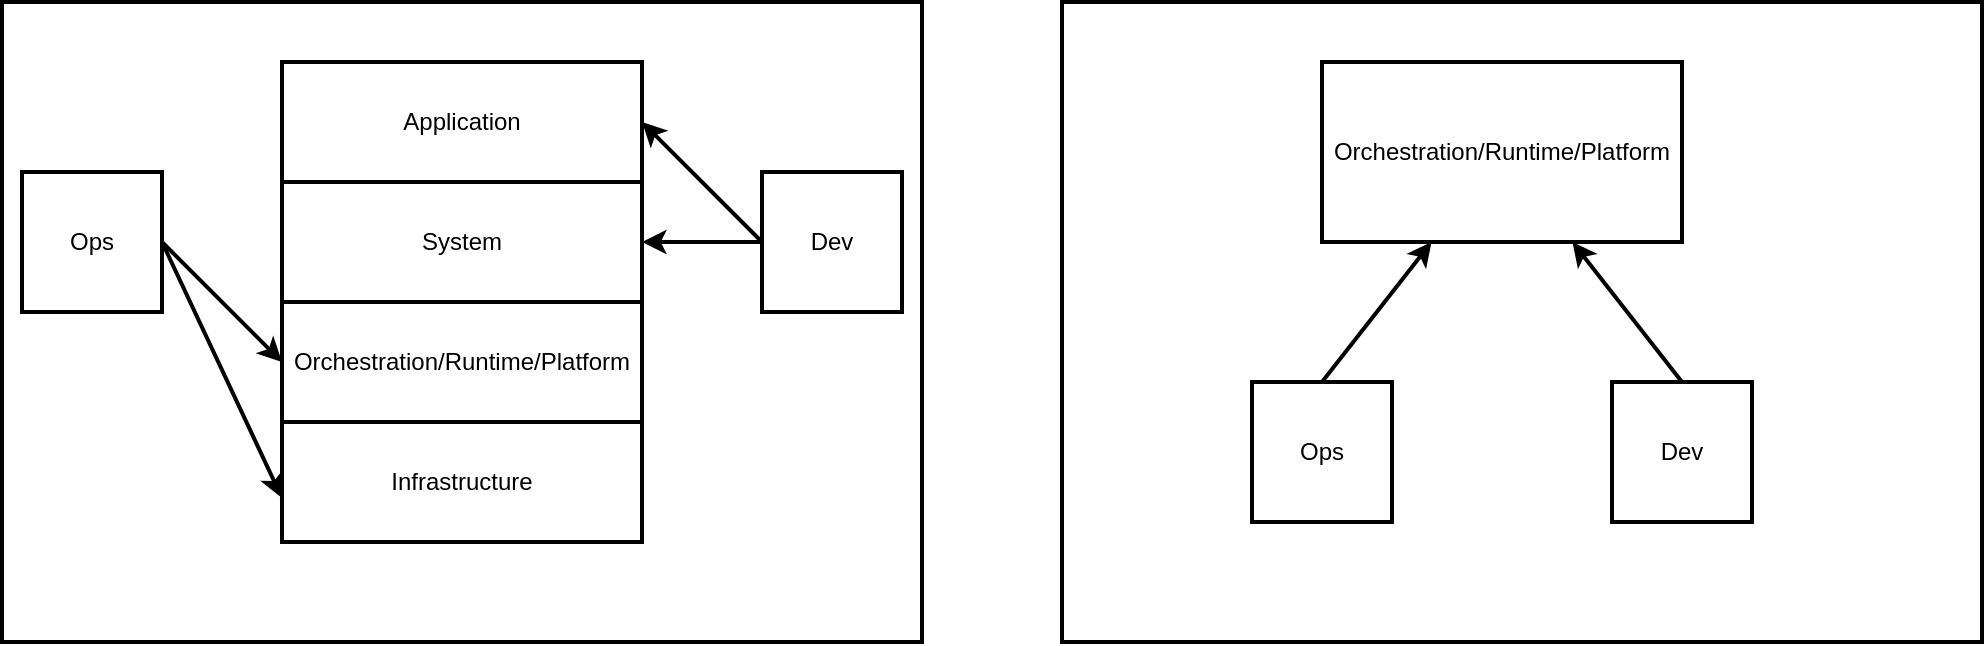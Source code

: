 <mxfile version="11.0.7" type="device"><diagram id="Cpgwy4XeEoNtzafaPf1o" name="Page-1"><mxGraphModel dx="1877" dy="541" grid="1" gridSize="10" guides="1" tooltips="1" connect="1" arrows="1" fold="1" page="1" pageScale="1" pageWidth="850" pageHeight="1100" math="0" shadow="0"><root><mxCell id="0"/><mxCell id="1" parent="0"/><mxCell id="UVQAkVfyHg7cfnGuO7Qb-20" value="" style="rounded=0;whiteSpace=wrap;html=1;strokeWidth=2;" parent="1" vertex="1"><mxGeometry x="470" y="110" width="460" height="320" as="geometry"/></mxCell><mxCell id="UVQAkVfyHg7cfnGuO7Qb-19" value="d" style="rounded=0;whiteSpace=wrap;html=1;strokeWidth=2;" parent="1" vertex="1"><mxGeometry x="-60" y="110" width="460" height="320" as="geometry"/></mxCell><mxCell id="UVQAkVfyHg7cfnGuO7Qb-1" value="System" style="rounded=0;whiteSpace=wrap;html=1;strokeWidth=2;" parent="1" vertex="1"><mxGeometry x="80" y="200" width="180" height="60" as="geometry"/></mxCell><mxCell id="UVQAkVfyHg7cfnGuO7Qb-2" value="Application" style="rounded=0;whiteSpace=wrap;html=1;strokeWidth=2;" parent="1" vertex="1"><mxGeometry x="80" y="140" width="180" height="60" as="geometry"/></mxCell><mxCell id="UVQAkVfyHg7cfnGuO7Qb-3" value="Ops" style="whiteSpace=wrap;html=1;aspect=fixed;strokeWidth=2;" parent="1" vertex="1"><mxGeometry x="-50" y="195" width="70" height="70" as="geometry"/></mxCell><mxCell id="UVQAkVfyHg7cfnGuO7Qb-4" value="Dev" style="whiteSpace=wrap;html=1;aspect=fixed;strokeWidth=2;" parent="1" vertex="1"><mxGeometry x="320" y="195" width="70" height="70" as="geometry"/></mxCell><mxCell id="UVQAkVfyHg7cfnGuO7Qb-5" value="" style="endArrow=classic;html=1;entryX=1;entryY=0.5;entryDx=0;entryDy=0;exitX=0;exitY=0.5;exitDx=0;exitDy=0;strokeWidth=2;" parent="1" source="UVQAkVfyHg7cfnGuO7Qb-4" target="UVQAkVfyHg7cfnGuO7Qb-2" edge="1"><mxGeometry width="50" height="50" relative="1" as="geometry"><mxPoint x="-50" y="330" as="sourcePoint"/><mxPoint y="280" as="targetPoint"/></mxGeometry></mxCell><mxCell id="UVQAkVfyHg7cfnGuO7Qb-6" value="" style="endArrow=classic;html=1;entryX=0;entryY=0.5;entryDx=0;entryDy=0;exitX=1;exitY=0.5;exitDx=0;exitDy=0;strokeWidth=2;" parent="1" source="UVQAkVfyHg7cfnGuO7Qb-3" target="R2njsiK_cbkVPMWII1mz-1" edge="1"><mxGeometry width="50" height="50" relative="1" as="geometry"><mxPoint x="-50" y="330" as="sourcePoint"/><mxPoint y="280" as="targetPoint"/></mxGeometry></mxCell><mxCell id="UVQAkVfyHg7cfnGuO7Qb-7" value="Infrastructure" style="rounded=0;whiteSpace=wrap;html=1;strokeWidth=2;" parent="1" vertex="1"><mxGeometry x="80" y="320" width="180" height="60" as="geometry"/></mxCell><mxCell id="UVQAkVfyHg7cfnGuO7Qb-8" value="" style="endArrow=classic;html=1;entryX=0;entryY=0.633;entryDx=0;entryDy=0;entryPerimeter=0;exitX=1;exitY=0.5;exitDx=0;exitDy=0;strokeWidth=2;" parent="1" source="UVQAkVfyHg7cfnGuO7Qb-3" target="UVQAkVfyHg7cfnGuO7Qb-7" edge="1"><mxGeometry width="50" height="50" relative="1" as="geometry"><mxPoint x="-30" y="390" as="sourcePoint"/><mxPoint x="20" y="340" as="targetPoint"/></mxGeometry></mxCell><mxCell id="UVQAkVfyHg7cfnGuO7Qb-12" value="Ops" style="whiteSpace=wrap;html=1;aspect=fixed;strokeWidth=2;" parent="1" vertex="1"><mxGeometry x="565" y="300" width="70" height="70" as="geometry"/></mxCell><mxCell id="UVQAkVfyHg7cfnGuO7Qb-13" value="Dev" style="whiteSpace=wrap;html=1;aspect=fixed;strokeWidth=2;" parent="1" vertex="1"><mxGeometry x="745" y="300" width="70" height="70" as="geometry"/></mxCell><mxCell id="UVQAkVfyHg7cfnGuO7Qb-14" value="" style="endArrow=classic;html=1;exitX=0.5;exitY=0;exitDx=0;exitDy=0;strokeWidth=2;" parent="1" source="UVQAkVfyHg7cfnGuO7Qb-13" target="R2njsiK_cbkVPMWII1mz-3" edge="1"><mxGeometry width="50" height="50" relative="1" as="geometry"><mxPoint x="470" y="330" as="sourcePoint"/><mxPoint x="780" y="170" as="targetPoint"/></mxGeometry></mxCell><mxCell id="UVQAkVfyHg7cfnGuO7Qb-17" value="" style="endArrow=classic;html=1;exitX=0.5;exitY=0;exitDx=0;exitDy=0;strokeWidth=2;" parent="1" source="UVQAkVfyHg7cfnGuO7Qb-12" target="R2njsiK_cbkVPMWII1mz-3" edge="1"><mxGeometry width="50" height="50" relative="1" as="geometry"><mxPoint x="490" y="390" as="sourcePoint"/><mxPoint x="600" y="297.98" as="targetPoint"/></mxGeometry></mxCell><mxCell id="UVQAkVfyHg7cfnGuO7Qb-18" value="" style="endArrow=classic;html=1;entryX=1;entryY=0.5;entryDx=0;entryDy=0;strokeWidth=2;" parent="1" target="UVQAkVfyHg7cfnGuO7Qb-1" edge="1" source="UVQAkVfyHg7cfnGuO7Qb-4"><mxGeometry width="50" height="50" relative="1" as="geometry"><mxPoint x="840" y="230" as="sourcePoint"/><mxPoint x="790" y="180" as="targetPoint"/></mxGeometry></mxCell><mxCell id="R2njsiK_cbkVPMWII1mz-1" value="Orchestration/Runtime/Platform" style="rounded=0;whiteSpace=wrap;html=1;strokeWidth=2;" vertex="1" parent="1"><mxGeometry x="80" y="260" width="180" height="60" as="geometry"/></mxCell><mxCell id="R2njsiK_cbkVPMWII1mz-3" value="Orchestration/Runtime/Platform" style="rounded=0;whiteSpace=wrap;html=1;strokeWidth=2;" vertex="1" parent="1"><mxGeometry x="600" y="140" width="180" height="90" as="geometry"/></mxCell></root></mxGraphModel></diagram></mxfile>